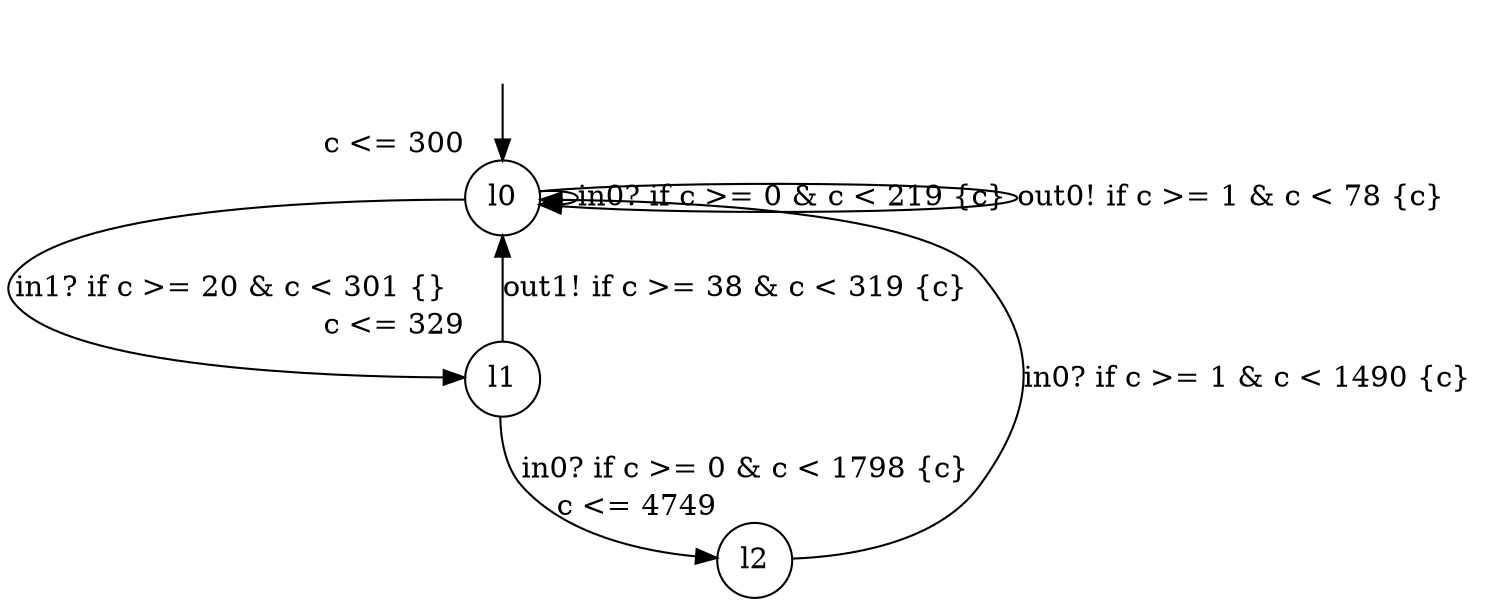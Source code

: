 digraph g {
__start0 [label="" shape="none"];
l0 [shape="circle" margin=0 label="l0", xlabel="c <= 300"];
l1 [shape="circle" margin=0 label="l1", xlabel="c <= 329"];
l2 [shape="circle" margin=0 label="l2", xlabel="c <= 4749"];
l0 -> l0 [label="in0? if c >= 0 & c < 219 {c} "];
l0 -> l1 [label="in1? if c >= 20 & c < 301 {} "];
l0 -> l0 [label="out0! if c >= 1 & c < 78 {c} "];
l1 -> l0 [label="out1! if c >= 38 & c < 319 {c} "];
l1 -> l2 [label="in0? if c >= 0 & c < 1798 {c} "];
l2 -> l0 [label="in0? if c >= 1 & c < 1490 {c} "];
__start0 -> l0;
}
